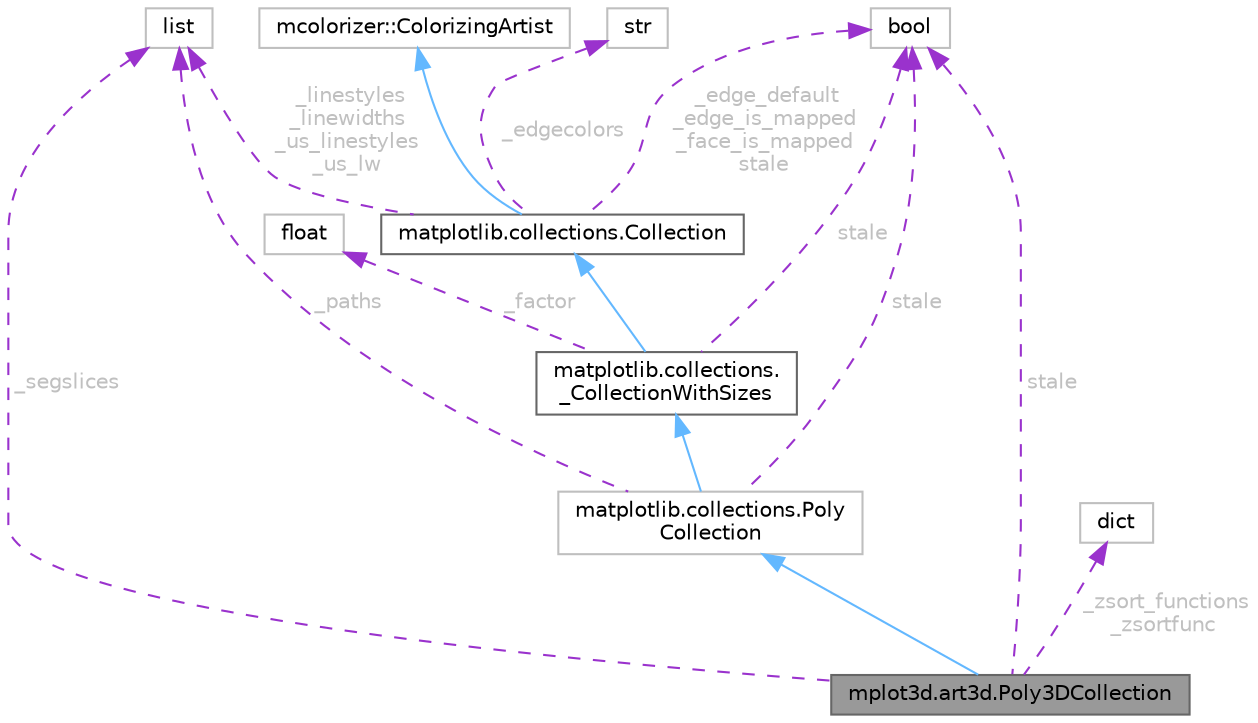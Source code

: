 digraph "mplot3d.art3d.Poly3DCollection"
{
 // LATEX_PDF_SIZE
  bgcolor="transparent";
  edge [fontname=Helvetica,fontsize=10,labelfontname=Helvetica,labelfontsize=10];
  node [fontname=Helvetica,fontsize=10,shape=box,height=0.2,width=0.4];
  Node1 [id="Node000001",label="mplot3d.art3d.Poly3DCollection",height=0.2,width=0.4,color="gray40", fillcolor="grey60", style="filled", fontcolor="black",tooltip=" "];
  Node2 -> Node1 [id="edge1_Node000001_Node000002",dir="back",color="steelblue1",style="solid",tooltip=" "];
  Node2 [id="Node000002",label="matplotlib.collections.Poly\lCollection",height=0.2,width=0.4,color="grey75", fillcolor="white", style="filled",URL="$d0/d5c/classmatplotlib_1_1collections_1_1PolyCollection.html",tooltip=" "];
  Node3 -> Node2 [id="edge2_Node000002_Node000003",dir="back",color="steelblue1",style="solid",tooltip=" "];
  Node3 [id="Node000003",label="matplotlib.collections.\l_CollectionWithSizes",height=0.2,width=0.4,color="gray40", fillcolor="white", style="filled",URL="$dc/d4e/classmatplotlib_1_1collections_1_1__CollectionWithSizes.html",tooltip=" "];
  Node4 -> Node3 [id="edge3_Node000003_Node000004",dir="back",color="steelblue1",style="solid",tooltip=" "];
  Node4 [id="Node000004",label="matplotlib.collections.Collection",height=0.2,width=0.4,color="gray40", fillcolor="white", style="filled",URL="$d9/dd5/classmatplotlib_1_1collections_1_1Collection.html",tooltip=" "];
  Node5 -> Node4 [id="edge4_Node000004_Node000005",dir="back",color="steelblue1",style="solid",tooltip=" "];
  Node5 [id="Node000005",label="mcolorizer::ColorizingArtist",height=0.2,width=0.4,color="grey75", fillcolor="white", style="filled",tooltip=" "];
  Node6 -> Node4 [id="edge5_Node000004_Node000006",dir="back",color="darkorchid3",style="dashed",tooltip=" ",label=" _edge_default\n_edge_is_mapped\n_face_is_mapped\nstale",fontcolor="grey" ];
  Node6 [id="Node000006",label="bool",height=0.2,width=0.4,color="grey75", fillcolor="white", style="filled",tooltip=" "];
  Node7 -> Node4 [id="edge6_Node000004_Node000007",dir="back",color="darkorchid3",style="dashed",tooltip=" ",label=" _linestyles\n_linewidths\n_us_linestyles\n_us_lw",fontcolor="grey" ];
  Node7 [id="Node000007",label="list",height=0.2,width=0.4,color="grey75", fillcolor="white", style="filled",tooltip=" "];
  Node8 -> Node4 [id="edge7_Node000004_Node000008",dir="back",color="darkorchid3",style="dashed",tooltip=" ",label=" _edgecolors",fontcolor="grey" ];
  Node8 [id="Node000008",label="str",height=0.2,width=0.4,color="grey75", fillcolor="white", style="filled",tooltip=" "];
  Node9 -> Node3 [id="edge8_Node000003_Node000009",dir="back",color="darkorchid3",style="dashed",tooltip=" ",label=" _factor",fontcolor="grey" ];
  Node9 [id="Node000009",label="float",height=0.2,width=0.4,color="grey75", fillcolor="white", style="filled",tooltip=" "];
  Node6 -> Node3 [id="edge9_Node000003_Node000006",dir="back",color="darkorchid3",style="dashed",tooltip=" ",label=" stale",fontcolor="grey" ];
  Node6 -> Node2 [id="edge10_Node000002_Node000006",dir="back",color="darkorchid3",style="dashed",tooltip=" ",label=" stale",fontcolor="grey" ];
  Node7 -> Node2 [id="edge11_Node000002_Node000007",dir="back",color="darkorchid3",style="dashed",tooltip=" ",label=" _paths",fontcolor="grey" ];
  Node10 -> Node1 [id="edge12_Node000001_Node000010",dir="back",color="darkorchid3",style="dashed",tooltip=" ",label=" _zsort_functions\n_zsortfunc",fontcolor="grey" ];
  Node10 [id="Node000010",label="dict",height=0.2,width=0.4,color="grey75", fillcolor="white", style="filled",tooltip=" "];
  Node6 -> Node1 [id="edge13_Node000001_Node000006",dir="back",color="darkorchid3",style="dashed",tooltip=" ",label=" stale",fontcolor="grey" ];
  Node7 -> Node1 [id="edge14_Node000001_Node000007",dir="back",color="darkorchid3",style="dashed",tooltip=" ",label=" _segslices",fontcolor="grey" ];
}
